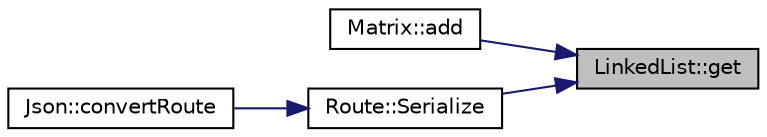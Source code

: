 digraph "LinkedList::get"
{
 // LATEX_PDF_SIZE
  edge [fontname="Helvetica",fontsize="10",labelfontname="Helvetica",labelfontsize="10"];
  node [fontname="Helvetica",fontsize="10",shape=record];
  rankdir="RL";
  Node1 [label="LinkedList::get",height=0.2,width=0.4,color="black", fillcolor="grey75", style="filled", fontcolor="black",tooltip=" "];
  Node1 -> Node2 [dir="back",color="midnightblue",fontsize="10",style="solid",fontname="Helvetica"];
  Node2 [label="Matrix::add",height=0.2,width=0.4,color="black", fillcolor="white", style="filled",URL="$class_matrix.html#a4137afb9cad774ac8e3b8563b1a5aca4",tooltip=" "];
  Node1 -> Node3 [dir="back",color="midnightblue",fontsize="10",style="solid",fontname="Helvetica"];
  Node3 [label="Route::Serialize",height=0.2,width=0.4,color="black", fillcolor="white", style="filled",URL="$class_route.html#a5054223e6e5498b7fe1d8f9ebd4248ee",tooltip="Method for loading the object's information into a json."];
  Node3 -> Node4 [dir="back",color="midnightblue",fontsize="10",style="solid",fontname="Helvetica"];
  Node4 [label="Json::convertRoute",height=0.2,width=0.4,color="black", fillcolor="white", style="filled",URL="$class_json.html#a8f0437f0b495ffb14b3d89c5ab0d71b4",tooltip="Convert from Route.h to string."];
}
